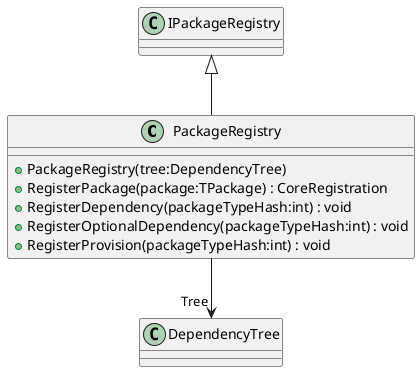 @startuml
class PackageRegistry {
    + PackageRegistry(tree:DependencyTree)
    + RegisterPackage(package:TPackage) : CoreRegistration
    + RegisterDependency(packageTypeHash:int) : void
    + RegisterOptionalDependency(packageTypeHash:int) : void
    + RegisterProvision(packageTypeHash:int) : void
}
IPackageRegistry <|-- PackageRegistry
PackageRegistry --> "Tree" DependencyTree
@enduml
